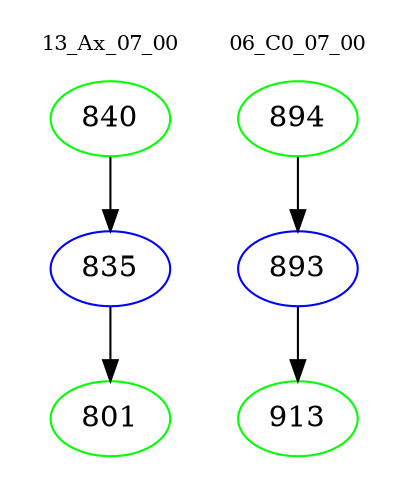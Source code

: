 digraph{
subgraph cluster_0 {
color = white
label = "13_Ax_07_00";
fontsize=10;
T0_840 [label="840", color="green"]
T0_840 -> T0_835 [color="black"]
T0_835 [label="835", color="blue"]
T0_835 -> T0_801 [color="black"]
T0_801 [label="801", color="green"]
}
subgraph cluster_1 {
color = white
label = "06_C0_07_00";
fontsize=10;
T1_894 [label="894", color="green"]
T1_894 -> T1_893 [color="black"]
T1_893 [label="893", color="blue"]
T1_893 -> T1_913 [color="black"]
T1_913 [label="913", color="green"]
}
}
